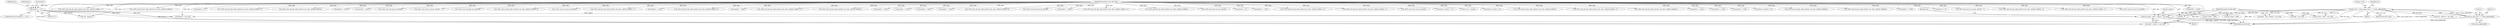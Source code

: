 digraph "0_radare2_bbb4af56003c1afdad67af0c4339267ca38b1017@integer" {
"1001173" [label="(Call,op->jump = addr + data[1] + op->size)"];
"1000266" [label="(MethodParameterIn,ut64 addr)"];
"1001167" [label="(Call,data[1] <= 127)"];
"1000267" [label="(MethodParameterIn,const ut8 *data)"];
"1000283" [label="(Call,op->size = snes_op_get_size (1, 1, &snes_op[data[0]]))"];
"1000287" [label="(Call,snes_op_get_size (1, 1, &snes_op[data[0]]))"];
"1000711" [label="(Call,data[0] == 0x49)"];
"1000918" [label="(Call,_6502_anal_esil_get_addr_pattern2 (op, data, addrbuf, buffsize, 'x'))"];
"1000705" [label="(Call,_6502_anal_esil_get_addr_pattern1 (op, data, addrbuf, buffsize))"];
"1001288" [label="(Call,data[2] << 8)"];
"1001166" [label="(ControlStructure,if (data[1] <= 127))"];
"1001590" [label="(Call,_6502_anal_esil_get_addr_pattern3 (op, data, addrbuf, buffsize, 'x'))"];
"1001214" [label="(Call,addr + op->size)"];
"1001192" [label="(Call,addr - (256 - data[1]) + op->size)"];
"1001547" [label="(Call,_6502_anal_esil_get_addr_pattern1 (op, data, addrbuf, buffsize))"];
"1001108" [label="(Call,data[0] == 0xc0)"];
"1001018" [label="(Call,data[0] == 0xc9)"];
"1000287" [label="(Call,snes_op_get_size (1, 1, &snes_op[data[0]]))"];
"1001729" [label="(MethodReturn,static int)"];
"1000267" [label="(MethodParameterIn,const ut8 *data)"];
"1001655" [label="(Call,_6502_anal_esil_pop (op, data[0]))"];
"1001177" [label="(Call,addr + data[1] + op->size)"];
"1001168" [label="(Call,data[1])"];
"1000973" [label="(Call,_6502_anal_esil_inc_reg (op, data[0], \"+\"))"];
"1000479" [label="(Call,_6502_anal_esil_flags (op, data[0]))"];
"1000492" [label="(Call,_6502_anal_esil_get_addr_pattern3 (op, data, addrbuf, buffsize, 0))"];
"1001697" [label="(Call,_6502_anal_esil_mov (op, data[0]))"];
"1001463" [label="(Call,_6502_anal_esil_get_addr_pattern2 (op, data, addrbuf, buffsize, 'y'))"];
"1001511" [label="(Call,data[0] == 0xa0)"];
"1001194" [label="(Call,(256 - data[1]) + op->size)"];
"1001101" [label="(Call,_6502_anal_esil_get_addr_pattern3 (op, data, addrbuf, buffsize, 0))"];
"1001429" [label="(Call,data[0] == 0xa9)"];
"1001171" [label="(Literal,127)"];
"1001504" [label="(Call,_6502_anal_esil_get_addr_pattern3 (op, data, addrbuf, buffsize, 'x'))"];
"1000283" [label="(Call,op->size = snes_op_get_size (1, 1, &snes_op[data[0]]))"];
"1000570" [label="(Call,_6502_anal_esil_get_addr_pattern1 (op, data, addrbuf, buffsize))"];
"1001210" [label="(Call,op->fail = addr + op->size)"];
"1000789" [label="(Call,data[0] == 0x4a)"];
"1000668" [label="(Call,data[0] == 0x29)"];
"1000876" [label="(Call,data[0] == 0x6a)"];
"1001470" [label="(Call,data[0] == 0xa2)"];
"1001056" [label="(Call,_6502_anal_esil_get_addr_pattern3 (op, data, addrbuf, buffsize, 0))"];
"1001626" [label="(Call,_6502_anal_esil_push (op, data[0]))"];
"1000269" [label="(Block,)"];
"1000746" [label="(Call,data[0] == 0x0a)"];
"1001205" [label="(Call,op->jump = addr)"];
"1000944" [label="(Call,_6502_anal_esil_get_addr_pattern2 (op, data, addrbuf, buffsize, 'x'))"];
"1001423" [label="(Call,_6502_anal_esil_get_addr_pattern1 (op, data, addrbuf, buffsize))"];
"1001675" [label="(Call,_6502_anal_esil_mov (op, data[0]))"];
"1001324" [label="(Call,data[2] << 8)"];
"1000833" [label="(Call,data[0] == 0x2a)"];
"1000847" [label="(Call,_6502_anal_esil_get_addr_pattern2 (op, data, addrbuf, buffsize, 'x'))"];
"1000890" [label="(Call,_6502_anal_esil_get_addr_pattern2 (op, data, addrbuf, buffsize, 'x'))"];
"1001219" [label="(Call,_6502_anal_esil_ccall (op, data[0]))"];
"1001173" [label="(Call,op->jump = addr + data[1] + op->size)"];
"1001175" [label="(Identifier,op)"];
"1001320" [label="(Call,data[1] | data[2] << 8)"];
"1000306" [label="(Call,op->id = data[0])"];
"1001240" [label="(Call,data[1] | data[2] << 8)"];
"1001195" [label="(Call,256 - data[1])"];
"1000521" [label="(Call,_6502_anal_esil_get_addr_pattern1 (op, data, addrbuf, buffsize))"];
"1001568" [label="(Call,_6502_anal_esil_get_addr_pattern2 (op, data, addrbuf, buffsize, 'y'))"];
"1000662" [label="(Call,_6502_anal_esil_get_addr_pattern1 (op, data, addrbuf, buffsize))"];
"1000284" [label="(Call,op->size)"];
"1001167" [label="(Call,data[1] <= 127)"];
"1001063" [label="(Call,data[0] == 0xe0)"];
"1000266" [label="(MethodParameterIn,ut64 addr)"];
"1000576" [label="(Call,data[0] == 0xe9)"];
"1000625" [label="(Call,data[0] == 0x09)"];
"1001284" [label="(Call,data[1] | data[2] << 8)"];
"1001172" [label="(Block,)"];
"1001012" [label="(Call,_6502_anal_esil_get_addr_pattern1 (op, data, addrbuf, buffsize))"];
"1000298" [label="(Identifier,op)"];
"1000619" [label="(Call,_6502_anal_esil_get_addr_pattern1 (op, data, addrbuf, buffsize))"];
"1000288" [label="(Literal,1)"];
"1000296" [label="(Call,op->addr = addr)"];
"1001174" [label="(Call,op->jump)"];
"1000527" [label="(Call,data[0] == 0x69)"];
"1001212" [label="(Identifier,op)"];
"1001179" [label="(Call,data[1] + op->size)"];
"1001244" [label="(Call,data[2] << 8)"];
"1001725" [label="(Return,return op->size;)"];
"1000290" [label="(Call,&snes_op[data[0]])"];
"1000992" [label="(Call,_6502_anal_esil_inc_reg (op, data[0], \"-\"))"];
"1000289" [label="(Literal,1)"];
"1000760" [label="(Call,_6502_anal_esil_get_addr_pattern2 (op, data, addrbuf, buffsize, 'x'))"];
"1000803" [label="(Call,_6502_anal_esil_get_addr_pattern2 (op, data, addrbuf, buffsize, 'x'))"];
"1001719" [label="(Call,_6502_anal_esil_mov (op, data[0]))"];
"1001190" [label="(Identifier,op)"];
"1001173" -> "1001172"  [label="AST: "];
"1001173" -> "1001177"  [label="CFG: "];
"1001174" -> "1001173"  [label="AST: "];
"1001177" -> "1001173"  [label="AST: "];
"1001212" -> "1001173"  [label="CFG: "];
"1001173" -> "1001729"  [label="DDG: addr + data[1] + op->size"];
"1001173" -> "1001729"  [label="DDG: op->jump"];
"1000266" -> "1001173"  [label="DDG: addr"];
"1001167" -> "1001173"  [label="DDG: data[1]"];
"1000267" -> "1001173"  [label="DDG: data"];
"1000283" -> "1001173"  [label="DDG: op->size"];
"1000266" -> "1000263"  [label="AST: "];
"1000266" -> "1001729"  [label="DDG: addr"];
"1000266" -> "1000296"  [label="DDG: addr"];
"1000266" -> "1001177"  [label="DDG: addr"];
"1000266" -> "1001192"  [label="DDG: addr"];
"1000266" -> "1001205"  [label="DDG: addr"];
"1000266" -> "1001210"  [label="DDG: addr"];
"1000266" -> "1001214"  [label="DDG: addr"];
"1001167" -> "1001166"  [label="AST: "];
"1001167" -> "1001171"  [label="CFG: "];
"1001168" -> "1001167"  [label="AST: "];
"1001171" -> "1001167"  [label="AST: "];
"1001175" -> "1001167"  [label="CFG: "];
"1001190" -> "1001167"  [label="CFG: "];
"1001167" -> "1001729"  [label="DDG: data[1] <= 127"];
"1000267" -> "1001167"  [label="DDG: data"];
"1001167" -> "1001177"  [label="DDG: data[1]"];
"1001167" -> "1001179"  [label="DDG: data[1]"];
"1001167" -> "1001195"  [label="DDG: data[1]"];
"1000267" -> "1000263"  [label="AST: "];
"1000267" -> "1001729"  [label="DDG: data"];
"1000267" -> "1000306"  [label="DDG: data"];
"1000267" -> "1000479"  [label="DDG: data"];
"1000267" -> "1000492"  [label="DDG: data"];
"1000267" -> "1000521"  [label="DDG: data"];
"1000267" -> "1000527"  [label="DDG: data"];
"1000267" -> "1000570"  [label="DDG: data"];
"1000267" -> "1000576"  [label="DDG: data"];
"1000267" -> "1000619"  [label="DDG: data"];
"1000267" -> "1000625"  [label="DDG: data"];
"1000267" -> "1000662"  [label="DDG: data"];
"1000267" -> "1000668"  [label="DDG: data"];
"1000267" -> "1000705"  [label="DDG: data"];
"1000267" -> "1000711"  [label="DDG: data"];
"1000267" -> "1000746"  [label="DDG: data"];
"1000267" -> "1000760"  [label="DDG: data"];
"1000267" -> "1000789"  [label="DDG: data"];
"1000267" -> "1000803"  [label="DDG: data"];
"1000267" -> "1000833"  [label="DDG: data"];
"1000267" -> "1000847"  [label="DDG: data"];
"1000267" -> "1000876"  [label="DDG: data"];
"1000267" -> "1000890"  [label="DDG: data"];
"1000267" -> "1000918"  [label="DDG: data"];
"1000267" -> "1000944"  [label="DDG: data"];
"1000267" -> "1000973"  [label="DDG: data"];
"1000267" -> "1000992"  [label="DDG: data"];
"1000267" -> "1001012"  [label="DDG: data"];
"1000267" -> "1001018"  [label="DDG: data"];
"1000267" -> "1001056"  [label="DDG: data"];
"1000267" -> "1001063"  [label="DDG: data"];
"1000267" -> "1001101"  [label="DDG: data"];
"1000267" -> "1001108"  [label="DDG: data"];
"1000267" -> "1001177"  [label="DDG: data"];
"1000267" -> "1001179"  [label="DDG: data"];
"1000267" -> "1001195"  [label="DDG: data"];
"1000267" -> "1001219"  [label="DDG: data"];
"1000267" -> "1001240"  [label="DDG: data"];
"1000267" -> "1001244"  [label="DDG: data"];
"1000267" -> "1001284"  [label="DDG: data"];
"1000267" -> "1001288"  [label="DDG: data"];
"1000267" -> "1001320"  [label="DDG: data"];
"1000267" -> "1001324"  [label="DDG: data"];
"1000267" -> "1001423"  [label="DDG: data"];
"1000267" -> "1001429"  [label="DDG: data"];
"1000267" -> "1001463"  [label="DDG: data"];
"1000267" -> "1001470"  [label="DDG: data"];
"1000267" -> "1001504"  [label="DDG: data"];
"1000267" -> "1001511"  [label="DDG: data"];
"1000267" -> "1001547"  [label="DDG: data"];
"1000267" -> "1001568"  [label="DDG: data"];
"1000267" -> "1001590"  [label="DDG: data"];
"1000267" -> "1001626"  [label="DDG: data"];
"1000267" -> "1001655"  [label="DDG: data"];
"1000267" -> "1001675"  [label="DDG: data"];
"1000267" -> "1001697"  [label="DDG: data"];
"1000267" -> "1001719"  [label="DDG: data"];
"1000283" -> "1000269"  [label="AST: "];
"1000283" -> "1000287"  [label="CFG: "];
"1000284" -> "1000283"  [label="AST: "];
"1000287" -> "1000283"  [label="AST: "];
"1000298" -> "1000283"  [label="CFG: "];
"1000283" -> "1001729"  [label="DDG: op->size"];
"1000283" -> "1001729"  [label="DDG: snes_op_get_size (1, 1, &snes_op[data[0]])"];
"1000287" -> "1000283"  [label="DDG: 1"];
"1000287" -> "1000283"  [label="DDG: &snes_op[data[0]]"];
"1000283" -> "1001177"  [label="DDG: op->size"];
"1000283" -> "1001179"  [label="DDG: op->size"];
"1000283" -> "1001192"  [label="DDG: op->size"];
"1000283" -> "1001194"  [label="DDG: op->size"];
"1000283" -> "1001210"  [label="DDG: op->size"];
"1000283" -> "1001214"  [label="DDG: op->size"];
"1000283" -> "1001725"  [label="DDG: op->size"];
"1000287" -> "1000290"  [label="CFG: "];
"1000288" -> "1000287"  [label="AST: "];
"1000289" -> "1000287"  [label="AST: "];
"1000290" -> "1000287"  [label="AST: "];
"1000287" -> "1001729"  [label="DDG: &snes_op[data[0]]"];
}
